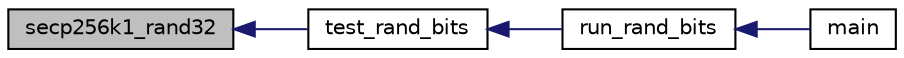digraph "secp256k1_rand32"
{
  edge [fontname="Helvetica",fontsize="10",labelfontname="Helvetica",labelfontsize="10"];
  node [fontname="Helvetica",fontsize="10",shape=record];
  rankdir="LR";
  Node64 [label="secp256k1_rand32",height=0.2,width=0.4,color="black", fillcolor="grey75", style="filled", fontcolor="black"];
  Node64 -> Node65 [dir="back",color="midnightblue",fontsize="10",style="solid",fontname="Helvetica"];
  Node65 [label="test_rand_bits",height=0.2,width=0.4,color="black", fillcolor="white", style="filled",URL="$d5/d7f/tests_8c.html#afbb9dd769d4d12035edc846bb697a0a3"];
  Node65 -> Node66 [dir="back",color="midnightblue",fontsize="10",style="solid",fontname="Helvetica"];
  Node66 [label="run_rand_bits",height=0.2,width=0.4,color="black", fillcolor="white", style="filled",URL="$d5/d7f/tests_8c.html#a90b7eac05cebf27de5b429888bb5beff"];
  Node66 -> Node67 [dir="back",color="midnightblue",fontsize="10",style="solid",fontname="Helvetica"];
  Node67 [label="main",height=0.2,width=0.4,color="black", fillcolor="white", style="filled",URL="$d5/d7f/tests_8c.html#a3c04138a5bfe5d72780bb7e82a18e627"];
}
